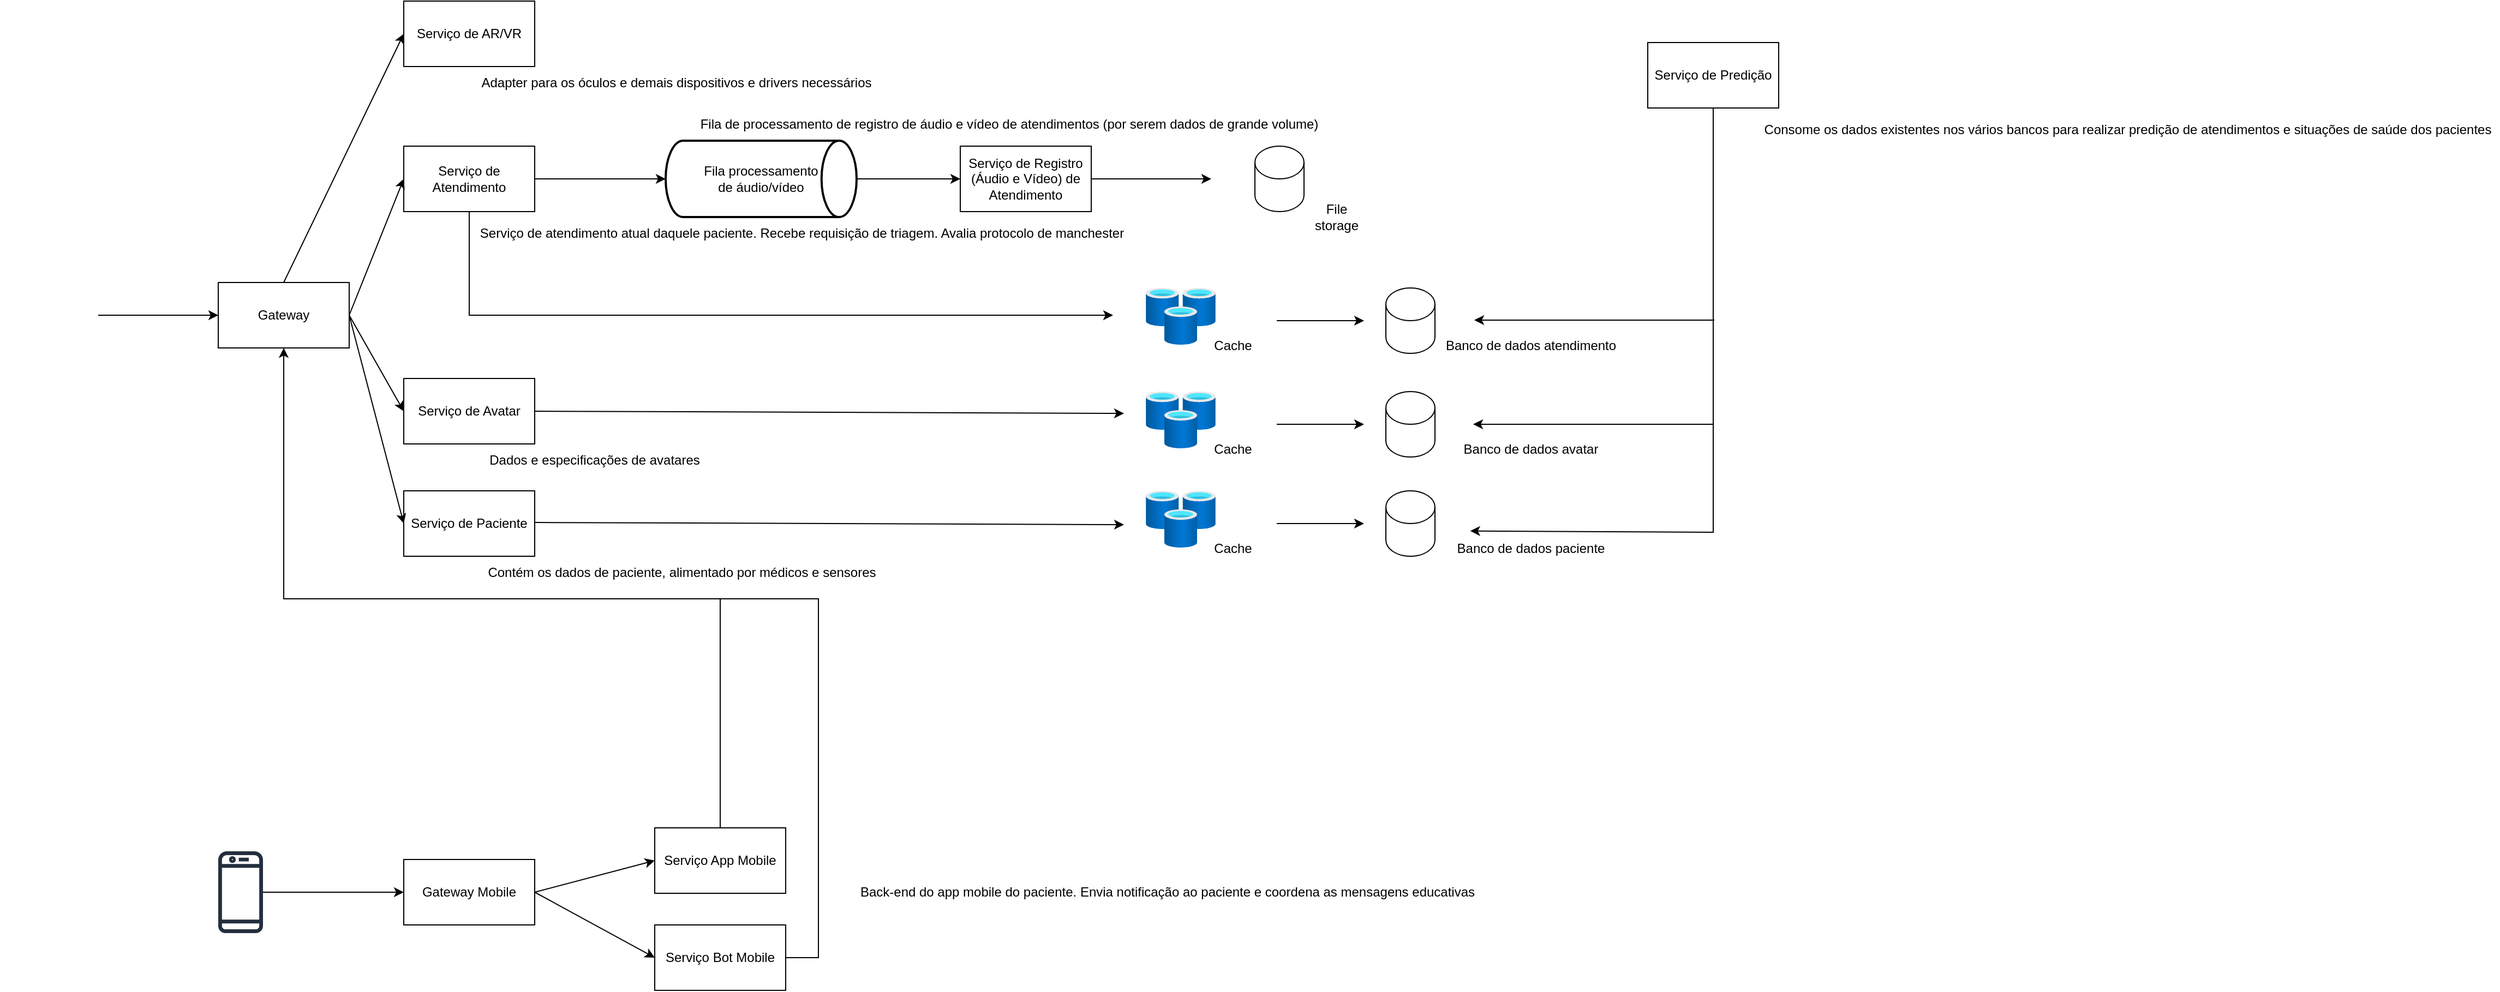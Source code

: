 <mxfile version="20.7.4" type="device"><diagram id="7-q5k6Bgpr-65yZZmbS5" name="Página-1"><mxGraphModel dx="1877" dy="573" grid="1" gridSize="10" guides="1" tooltips="1" connect="1" arrows="1" fold="1" page="1" pageScale="1" pageWidth="827" pageHeight="1169" math="0" shadow="0"><root><mxCell id="0"/><mxCell id="1" parent="0"/><mxCell id="EgmMBXqOtSn3jVMCkS59-1" value="Gateway" style="rounded=0;whiteSpace=wrap;html=1;" vertex="1" parent="1"><mxGeometry x="90" y="270" width="120" height="60" as="geometry"/></mxCell><mxCell id="EgmMBXqOtSn3jVMCkS59-3" value="Fila processamento &lt;br&gt;de áudio/vídeo" style="strokeWidth=2;html=1;shape=mxgraph.flowchart.direct_data;whiteSpace=wrap;" vertex="1" parent="1"><mxGeometry x="500" y="140" width="175" height="70" as="geometry"/></mxCell><mxCell id="EgmMBXqOtSn3jVMCkS59-4" value="Serviço de AR/VR" style="rounded=0;whiteSpace=wrap;html=1;" vertex="1" parent="1"><mxGeometry x="260" y="12" width="120" height="60" as="geometry"/></mxCell><mxCell id="EgmMBXqOtSn3jVMCkS59-5" value="Serviço de Atendimento" style="rounded=0;whiteSpace=wrap;html=1;" vertex="1" parent="1"><mxGeometry x="260" y="145" width="120" height="60" as="geometry"/></mxCell><mxCell id="EgmMBXqOtSn3jVMCkS59-6" value="Serviço de Avatar" style="rounded=0;whiteSpace=wrap;html=1;" vertex="1" parent="1"><mxGeometry x="260" y="358" width="120" height="60" as="geometry"/></mxCell><mxCell id="EgmMBXqOtSn3jVMCkS59-7" value="Serviço de Paciente" style="rounded=0;whiteSpace=wrap;html=1;" vertex="1" parent="1"><mxGeometry x="260" y="461" width="120" height="60" as="geometry"/></mxCell><mxCell id="EgmMBXqOtSn3jVMCkS59-8" value="Serviço App Mobile" style="rounded=0;whiteSpace=wrap;html=1;" vertex="1" parent="1"><mxGeometry x="490" y="770" width="120" height="60" as="geometry"/></mxCell><mxCell id="EgmMBXqOtSn3jVMCkS59-9" value="Serviço Bot Mobile" style="rounded=0;whiteSpace=wrap;html=1;" vertex="1" parent="1"><mxGeometry x="490" y="859" width="120" height="60" as="geometry"/></mxCell><mxCell id="EgmMBXqOtSn3jVMCkS59-10" value="Serviço de Registro (Áudio e Vídeo) de Atendimento" style="rounded=0;whiteSpace=wrap;html=1;" vertex="1" parent="1"><mxGeometry x="770" y="145" width="120" height="60" as="geometry"/></mxCell><mxCell id="EgmMBXqOtSn3jVMCkS59-11" value="Serviço de Predição" style="rounded=0;whiteSpace=wrap;html=1;" vertex="1" parent="1"><mxGeometry x="1400" y="50" width="120" height="60" as="geometry"/></mxCell><mxCell id="EgmMBXqOtSn3jVMCkS59-12" value="" style="sketch=0;outlineConnect=0;fontColor=#232F3E;gradientColor=none;fillColor=#232F3D;strokeColor=none;dashed=0;verticalLabelPosition=bottom;verticalAlign=top;align=center;html=1;fontSize=12;fontStyle=0;aspect=fixed;pointerEvents=1;shape=mxgraph.aws4.mobile_client;" vertex="1" parent="1"><mxGeometry x="90" y="790" width="41" height="78" as="geometry"/></mxCell><mxCell id="EgmMBXqOtSn3jVMCkS59-14" value="Adapter para os óculos e demais dispositivos e drivers necessários" style="text;html=1;strokeColor=none;fillColor=none;align=center;verticalAlign=middle;whiteSpace=wrap;rounded=0;" vertex="1" parent="1"><mxGeometry x="320" y="72" width="380" height="30" as="geometry"/></mxCell><mxCell id="EgmMBXqOtSn3jVMCkS59-24" value="Gateway Mobile" style="rounded=0;whiteSpace=wrap;html=1;" vertex="1" parent="1"><mxGeometry x="260" y="799" width="120" height="60" as="geometry"/></mxCell><mxCell id="EgmMBXqOtSn3jVMCkS59-25" value="" style="endArrow=classic;html=1;rounded=0;entryX=0;entryY=0.5;entryDx=0;entryDy=0;" edge="1" parent="1" source="EgmMBXqOtSn3jVMCkS59-12" target="EgmMBXqOtSn3jVMCkS59-24"><mxGeometry width="50" height="50" relative="1" as="geometry"><mxPoint x="390" y="690" as="sourcePoint"/><mxPoint x="440" y="640" as="targetPoint"/></mxGeometry></mxCell><mxCell id="EgmMBXqOtSn3jVMCkS59-26" value="" style="endArrow=classic;html=1;rounded=0;entryX=0;entryY=0.5;entryDx=0;entryDy=0;exitX=1;exitY=0.5;exitDx=0;exitDy=0;" edge="1" parent="1" source="EgmMBXqOtSn3jVMCkS59-24" target="EgmMBXqOtSn3jVMCkS59-8"><mxGeometry width="50" height="50" relative="1" as="geometry"><mxPoint x="390" y="690" as="sourcePoint"/><mxPoint x="440" y="640" as="targetPoint"/></mxGeometry></mxCell><mxCell id="EgmMBXqOtSn3jVMCkS59-27" value="" style="endArrow=classic;html=1;rounded=0;exitX=1;exitY=0.5;exitDx=0;exitDy=0;entryX=0;entryY=0.5;entryDx=0;entryDy=0;" edge="1" parent="1" source="EgmMBXqOtSn3jVMCkS59-24" target="EgmMBXqOtSn3jVMCkS59-9"><mxGeometry width="50" height="50" relative="1" as="geometry"><mxPoint x="390" y="690" as="sourcePoint"/><mxPoint x="440" y="640" as="targetPoint"/></mxGeometry></mxCell><mxCell id="EgmMBXqOtSn3jVMCkS59-28" value="" style="shape=image;html=1;verticalAlign=top;verticalLabelPosition=bottom;labelBackgroundColor=#ffffff;imageAspect=0;aspect=fixed;image=https://cdn0.iconfinder.com/data/icons/analytic-investment-and-balanced-scorecard/512/12_3d_Glasses_Vr_Movie-128.png" vertex="1" parent="1"><mxGeometry x="-110" y="250" width="100" height="100" as="geometry"/></mxCell><mxCell id="EgmMBXqOtSn3jVMCkS59-30" value="" style="endArrow=classic;html=1;rounded=0;entryX=0;entryY=0.5;entryDx=0;entryDy=0;" edge="1" parent="1" target="EgmMBXqOtSn3jVMCkS59-1"><mxGeometry width="50" height="50" relative="1" as="geometry"><mxPoint x="-20" y="300" as="sourcePoint"/><mxPoint x="440" y="370" as="targetPoint"/></mxGeometry></mxCell><mxCell id="EgmMBXqOtSn3jVMCkS59-31" value="" style="endArrow=classic;html=1;rounded=0;exitX=0.5;exitY=0;exitDx=0;exitDy=0;entryX=0.5;entryY=1;entryDx=0;entryDy=0;" edge="1" parent="1" source="EgmMBXqOtSn3jVMCkS59-8" target="EgmMBXqOtSn3jVMCkS59-1"><mxGeometry width="50" height="50" relative="1" as="geometry"><mxPoint x="390" y="420" as="sourcePoint"/><mxPoint x="150" y="560" as="targetPoint"/><Array as="points"><mxPoint x="550" y="560"/><mxPoint x="150" y="560"/></Array></mxGeometry></mxCell><mxCell id="EgmMBXqOtSn3jVMCkS59-33" value="" style="endArrow=none;html=1;rounded=0;exitX=1;exitY=0.5;exitDx=0;exitDy=0;" edge="1" parent="1" source="EgmMBXqOtSn3jVMCkS59-9"><mxGeometry width="50" height="50" relative="1" as="geometry"><mxPoint x="390" y="770" as="sourcePoint"/><mxPoint x="550" y="560" as="targetPoint"/><Array as="points"><mxPoint x="640" y="889"/><mxPoint x="640" y="560"/></Array></mxGeometry></mxCell><mxCell id="EgmMBXqOtSn3jVMCkS59-35" value="" style="endArrow=classic;html=1;rounded=0;entryX=0;entryY=0.5;entryDx=0;entryDy=0;entryPerimeter=0;exitX=1;exitY=0.5;exitDx=0;exitDy=0;" edge="1" parent="1" source="EgmMBXqOtSn3jVMCkS59-5" target="EgmMBXqOtSn3jVMCkS59-3"><mxGeometry width="50" height="50" relative="1" as="geometry"><mxPoint x="390" y="335" as="sourcePoint"/><mxPoint x="440" y="285" as="targetPoint"/></mxGeometry></mxCell><mxCell id="EgmMBXqOtSn3jVMCkS59-36" value="" style="endArrow=classic;html=1;rounded=0;entryX=0;entryY=0.5;entryDx=0;entryDy=0;exitX=1;exitY=0.5;exitDx=0;exitDy=0;exitPerimeter=0;" edge="1" parent="1" source="EgmMBXqOtSn3jVMCkS59-3" target="EgmMBXqOtSn3jVMCkS59-10"><mxGeometry width="50" height="50" relative="1" as="geometry"><mxPoint x="390" y="335" as="sourcePoint"/><mxPoint x="440" y="285" as="targetPoint"/></mxGeometry></mxCell><mxCell id="EgmMBXqOtSn3jVMCkS59-38" value="" style="shape=cylinder3;whiteSpace=wrap;html=1;boundedLbl=1;backgroundOutline=1;size=15;" vertex="1" parent="1"><mxGeometry x="1040" y="145" width="45" height="60" as="geometry"/></mxCell><mxCell id="EgmMBXqOtSn3jVMCkS59-40" value="" style="endArrow=classic;html=1;rounded=0;exitX=1;exitY=0.5;exitDx=0;exitDy=0;" edge="1" parent="1" source="EgmMBXqOtSn3jVMCkS59-10"><mxGeometry width="50" height="50" relative="1" as="geometry"><mxPoint x="790" y="335" as="sourcePoint"/><mxPoint x="1000" y="175" as="targetPoint"/><Array as="points"><mxPoint x="983" y="175"/></Array></mxGeometry></mxCell><mxCell id="EgmMBXqOtSn3jVMCkS59-41" value="File storage" style="text;html=1;strokeColor=none;fillColor=none;align=center;verticalAlign=middle;whiteSpace=wrap;rounded=0;" vertex="1" parent="1"><mxGeometry x="1085" y="195" width="60" height="30" as="geometry"/></mxCell><mxCell id="EgmMBXqOtSn3jVMCkS59-42" value="" style="aspect=fixed;html=1;points=[];align=center;image;fontSize=12;image=img/lib/azure2/databases/Cache_Redis.svg;" vertex="1" parent="1"><mxGeometry x="940" y="275" width="64" height="52" as="geometry"/></mxCell><mxCell id="EgmMBXqOtSn3jVMCkS59-43" value="" style="shape=cylinder3;whiteSpace=wrap;html=1;boundedLbl=1;backgroundOutline=1;size=15;" vertex="1" parent="1"><mxGeometry x="1160" y="275" width="45" height="60" as="geometry"/></mxCell><mxCell id="EgmMBXqOtSn3jVMCkS59-44" value="Banco de dados atendimento" style="text;html=1;strokeColor=none;fillColor=none;align=center;verticalAlign=middle;whiteSpace=wrap;rounded=0;" vertex="1" parent="1"><mxGeometry x="1213" y="313" width="160" height="30" as="geometry"/></mxCell><mxCell id="EgmMBXqOtSn3jVMCkS59-45" value="Serviço de atendimento atual daquele paciente. Recebe requisição de triagem. Avalia protocolo de manchester" style="text;html=1;strokeColor=none;fillColor=none;align=center;verticalAlign=middle;whiteSpace=wrap;rounded=0;" vertex="1" parent="1"><mxGeometry x="320" y="210" width="610" height="30" as="geometry"/></mxCell><mxCell id="EgmMBXqOtSn3jVMCkS59-47" value="" style="endArrow=classic;html=1;rounded=0;exitX=0.5;exitY=1;exitDx=0;exitDy=0;" edge="1" parent="1" source="EgmMBXqOtSn3jVMCkS59-5"><mxGeometry width="50" height="50" relative="1" as="geometry"><mxPoint x="550" y="240" as="sourcePoint"/><mxPoint x="910" y="300" as="targetPoint"/><Array as="points"><mxPoint x="320" y="300"/></Array></mxGeometry></mxCell><mxCell id="EgmMBXqOtSn3jVMCkS59-48" value="" style="endArrow=classic;html=1;rounded=0;exitX=0.5;exitY=0;exitDx=0;exitDy=0;entryX=0;entryY=0.5;entryDx=0;entryDy=0;" edge="1" parent="1" source="EgmMBXqOtSn3jVMCkS59-1" target="EgmMBXqOtSn3jVMCkS59-4"><mxGeometry width="50" height="50" relative="1" as="geometry"><mxPoint x="550" y="240" as="sourcePoint"/><mxPoint x="600" y="190" as="targetPoint"/></mxGeometry></mxCell><mxCell id="EgmMBXqOtSn3jVMCkS59-49" value="" style="endArrow=classic;html=1;rounded=0;exitX=1;exitY=0.5;exitDx=0;exitDy=0;entryX=0;entryY=0.5;entryDx=0;entryDy=0;" edge="1" parent="1" source="EgmMBXqOtSn3jVMCkS59-1" target="EgmMBXqOtSn3jVMCkS59-5"><mxGeometry width="50" height="50" relative="1" as="geometry"><mxPoint x="550" y="240" as="sourcePoint"/><mxPoint x="600" y="190" as="targetPoint"/></mxGeometry></mxCell><mxCell id="EgmMBXqOtSn3jVMCkS59-50" value="Cache" style="text;html=1;strokeColor=none;fillColor=none;align=center;verticalAlign=middle;whiteSpace=wrap;rounded=0;" vertex="1" parent="1"><mxGeometry x="990" y="313" width="60" height="30" as="geometry"/></mxCell><mxCell id="EgmMBXqOtSn3jVMCkS59-51" value="" style="endArrow=classic;html=1;rounded=0;" edge="1" parent="1"><mxGeometry width="50" height="50" relative="1" as="geometry"><mxPoint x="1060" y="305" as="sourcePoint"/><mxPoint x="1140" y="305" as="targetPoint"/></mxGeometry></mxCell><mxCell id="EgmMBXqOtSn3jVMCkS59-52" value="Contém os dados de paciente, alimentado por médicos e sensores" style="text;html=1;strokeColor=none;fillColor=none;align=center;verticalAlign=middle;whiteSpace=wrap;rounded=0;" vertex="1" parent="1"><mxGeometry x="320" y="521" width="390" height="30" as="geometry"/></mxCell><mxCell id="EgmMBXqOtSn3jVMCkS59-53" value="Dados e especificações de avatares" style="text;html=1;strokeColor=none;fillColor=none;align=center;verticalAlign=middle;whiteSpace=wrap;rounded=0;" vertex="1" parent="1"><mxGeometry x="240" y="418" width="390" height="30" as="geometry"/></mxCell><mxCell id="EgmMBXqOtSn3jVMCkS59-55" value="" style="aspect=fixed;html=1;points=[];align=center;image;fontSize=12;image=img/lib/azure2/databases/Cache_Redis.svg;" vertex="1" parent="1"><mxGeometry x="940" y="370" width="64" height="52" as="geometry"/></mxCell><mxCell id="EgmMBXqOtSn3jVMCkS59-56" value="" style="shape=cylinder3;whiteSpace=wrap;html=1;boundedLbl=1;backgroundOutline=1;size=15;" vertex="1" parent="1"><mxGeometry x="1160" y="370" width="45" height="60" as="geometry"/></mxCell><mxCell id="EgmMBXqOtSn3jVMCkS59-57" value="Banco de dados avatar" style="text;html=1;strokeColor=none;fillColor=none;align=center;verticalAlign=middle;whiteSpace=wrap;rounded=0;" vertex="1" parent="1"><mxGeometry x="1213" y="408" width="160" height="30" as="geometry"/></mxCell><mxCell id="EgmMBXqOtSn3jVMCkS59-58" value="Cache" style="text;html=1;strokeColor=none;fillColor=none;align=center;verticalAlign=middle;whiteSpace=wrap;rounded=0;" vertex="1" parent="1"><mxGeometry x="990" y="408" width="60" height="30" as="geometry"/></mxCell><mxCell id="EgmMBXqOtSn3jVMCkS59-59" value="" style="endArrow=classic;html=1;rounded=0;" edge="1" parent="1"><mxGeometry width="50" height="50" relative="1" as="geometry"><mxPoint x="1060" y="400" as="sourcePoint"/><mxPoint x="1140" y="400" as="targetPoint"/></mxGeometry></mxCell><mxCell id="EgmMBXqOtSn3jVMCkS59-60" value="" style="aspect=fixed;html=1;points=[];align=center;image;fontSize=12;image=img/lib/azure2/databases/Cache_Redis.svg;" vertex="1" parent="1"><mxGeometry x="940" y="461" width="64" height="52" as="geometry"/></mxCell><mxCell id="EgmMBXqOtSn3jVMCkS59-61" value="" style="shape=cylinder3;whiteSpace=wrap;html=1;boundedLbl=1;backgroundOutline=1;size=15;" vertex="1" parent="1"><mxGeometry x="1160" y="461" width="45" height="60" as="geometry"/></mxCell><mxCell id="EgmMBXqOtSn3jVMCkS59-62" value="Banco de dados paciente" style="text;html=1;strokeColor=none;fillColor=none;align=center;verticalAlign=middle;whiteSpace=wrap;rounded=0;" vertex="1" parent="1"><mxGeometry x="1213" y="499" width="160" height="30" as="geometry"/></mxCell><mxCell id="EgmMBXqOtSn3jVMCkS59-63" value="Cache" style="text;html=1;strokeColor=none;fillColor=none;align=center;verticalAlign=middle;whiteSpace=wrap;rounded=0;" vertex="1" parent="1"><mxGeometry x="990" y="499" width="60" height="30" as="geometry"/></mxCell><mxCell id="EgmMBXqOtSn3jVMCkS59-64" value="" style="endArrow=classic;html=1;rounded=0;" edge="1" parent="1"><mxGeometry width="50" height="50" relative="1" as="geometry"><mxPoint x="1060" y="491" as="sourcePoint"/><mxPoint x="1140" y="491" as="targetPoint"/></mxGeometry></mxCell><mxCell id="EgmMBXqOtSn3jVMCkS59-65" value="" style="endArrow=classic;html=1;rounded=0;exitX=1;exitY=0.5;exitDx=0;exitDy=0;" edge="1" parent="1" source="EgmMBXqOtSn3jVMCkS59-6"><mxGeometry width="50" height="50" relative="1" as="geometry"><mxPoint x="650" y="310" as="sourcePoint"/><mxPoint x="920" y="390" as="targetPoint"/></mxGeometry></mxCell><mxCell id="EgmMBXqOtSn3jVMCkS59-66" value="" style="endArrow=classic;html=1;rounded=0;exitX=1;exitY=0.5;exitDx=0;exitDy=0;" edge="1" parent="1"><mxGeometry width="50" height="50" relative="1" as="geometry"><mxPoint x="380" y="490" as="sourcePoint"/><mxPoint x="920" y="492" as="targetPoint"/></mxGeometry></mxCell><mxCell id="EgmMBXqOtSn3jVMCkS59-67" value="" style="endArrow=classic;html=1;rounded=0;entryX=0;entryY=0.5;entryDx=0;entryDy=0;" edge="1" parent="1" target="EgmMBXqOtSn3jVMCkS59-6"><mxGeometry width="50" height="50" relative="1" as="geometry"><mxPoint x="210" y="300" as="sourcePoint"/><mxPoint x="660" y="540" as="targetPoint"/></mxGeometry></mxCell><mxCell id="EgmMBXqOtSn3jVMCkS59-68" value="" style="endArrow=classic;html=1;rounded=0;entryX=0;entryY=0.5;entryDx=0;entryDy=0;exitX=1;exitY=0.5;exitDx=0;exitDy=0;" edge="1" parent="1" source="EgmMBXqOtSn3jVMCkS59-1" target="EgmMBXqOtSn3jVMCkS59-7"><mxGeometry width="50" height="50" relative="1" as="geometry"><mxPoint x="220" y="310" as="sourcePoint"/><mxPoint x="270" y="398" as="targetPoint"/></mxGeometry></mxCell><mxCell id="EgmMBXqOtSn3jVMCkS59-69" value="Fila de processamento de registro de áudio e vídeo de atendimentos (por serem dados de grande volume)" style="text;html=1;strokeColor=none;fillColor=none;align=center;verticalAlign=middle;whiteSpace=wrap;rounded=0;" vertex="1" parent="1"><mxGeometry x="510" y="110" width="610" height="30" as="geometry"/></mxCell><mxCell id="EgmMBXqOtSn3jVMCkS59-70" value="Back-end do app mobile do paciente. Envia notificação ao paciente e coordena as mensagens educativas" style="text;html=1;strokeColor=none;fillColor=none;align=center;verticalAlign=middle;whiteSpace=wrap;rounded=0;" vertex="1" parent="1"><mxGeometry x="650" y="814" width="620" height="30" as="geometry"/></mxCell><mxCell id="EgmMBXqOtSn3jVMCkS59-71" value="Consome os dados existentes nos vários bancos para realizar predição de atendimentos e situações de saúde dos pacientes" style="text;html=1;strokeColor=none;fillColor=none;align=center;verticalAlign=middle;whiteSpace=wrap;rounded=0;" vertex="1" parent="1"><mxGeometry x="1500" y="115" width="680" height="30" as="geometry"/></mxCell><mxCell id="EgmMBXqOtSn3jVMCkS59-72" value="" style="endArrow=classic;html=1;rounded=0;exitX=0.5;exitY=1;exitDx=0;exitDy=0;entryX=0.152;entryY=-0.04;entryDx=0;entryDy=0;entryPerimeter=0;" edge="1" parent="1" source="EgmMBXqOtSn3jVMCkS59-11" target="EgmMBXqOtSn3jVMCkS59-62"><mxGeometry width="50" height="50" relative="1" as="geometry"><mxPoint x="1500" y="250" as="sourcePoint"/><mxPoint x="1460" y="500" as="targetPoint"/><Array as="points"><mxPoint x="1460" y="499"/></Array></mxGeometry></mxCell><mxCell id="EgmMBXqOtSn3jVMCkS59-73" value="" style="endArrow=classic;html=1;rounded=0;" edge="1" parent="1"><mxGeometry width="50" height="50" relative="1" as="geometry"><mxPoint x="1460" y="400" as="sourcePoint"/><mxPoint x="1240" y="400" as="targetPoint"/></mxGeometry></mxCell><mxCell id="EgmMBXqOtSn3jVMCkS59-74" value="" style="endArrow=classic;html=1;rounded=0;" edge="1" parent="1"><mxGeometry width="50" height="50" relative="1" as="geometry"><mxPoint x="1461" y="304.5" as="sourcePoint"/><mxPoint x="1241" y="304.5" as="targetPoint"/></mxGeometry></mxCell></root></mxGraphModel></diagram></mxfile>